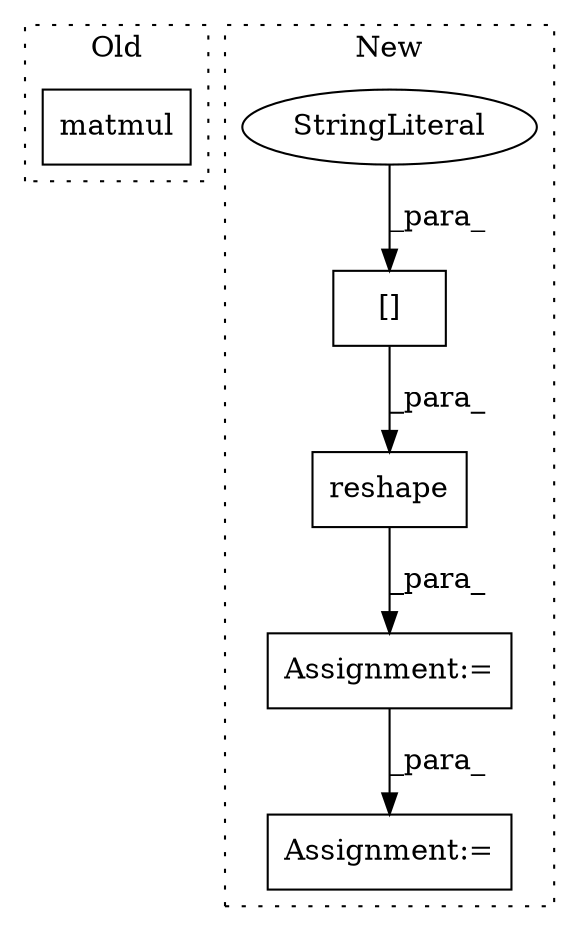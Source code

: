 digraph G {
subgraph cluster0 {
1 [label="matmul" a="32" s="3194,3232" l="7,1" shape="box"];
label = "Old";
style="dotted";
}
subgraph cluster1 {
2 [label="reshape" a="32" s="2990,3030" l="8,1" shape="box"];
3 [label="[]" a="2" s="3000,3026" l="8,1" shape="box"];
4 [label="StringLiteral" a="45" s="3008" l="18" shape="ellipse"];
5 [label="Assignment:=" a="7" s="3160" l="25" shape="box"];
6 [label="Assignment:=" a="7" s="3050" l="12" shape="box"];
label = "New";
style="dotted";
}
2 -> 5 [label="_para_"];
3 -> 2 [label="_para_"];
4 -> 3 [label="_para_"];
5 -> 6 [label="_para_"];
}